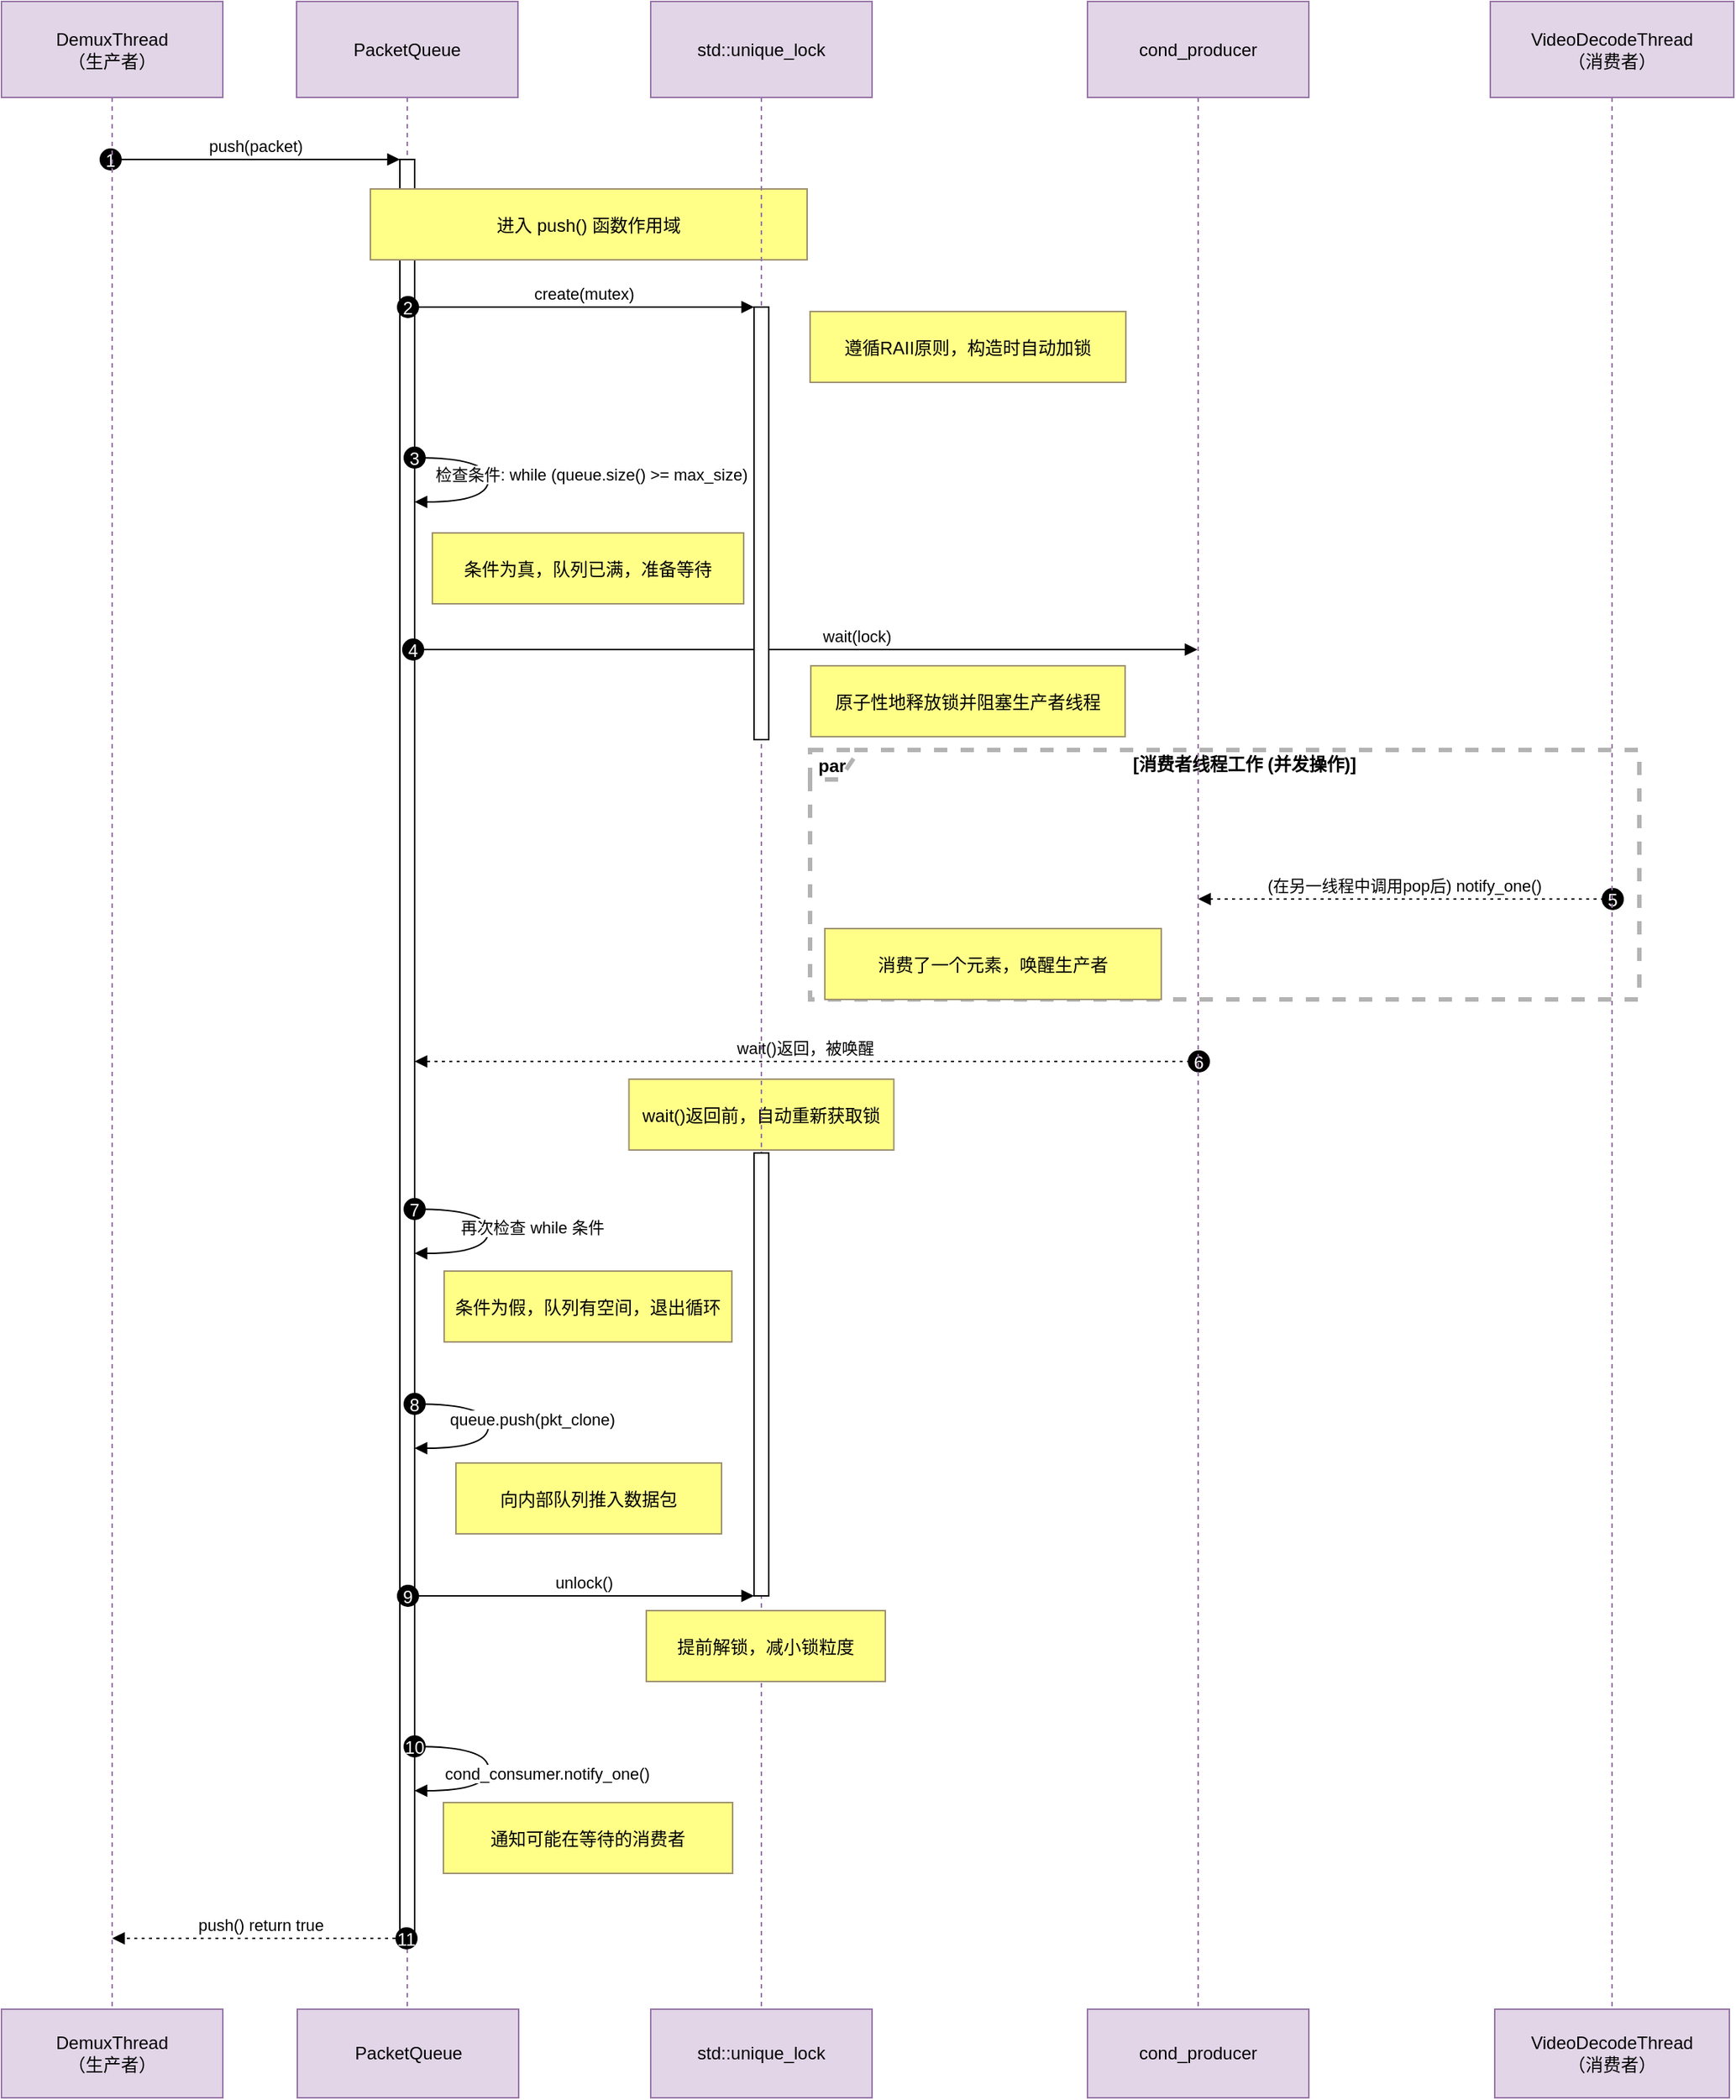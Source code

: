 <mxfile version="27.0.9">
  <diagram name="第 1 页" id="8TWieaRMOI8c3Zc7yjj-">
    <mxGraphModel dx="969" dy="700" grid="1" gridSize="10" guides="1" tooltips="1" connect="1" arrows="1" fold="1" page="1" pageScale="1" pageWidth="827" pageHeight="1169" math="0" shadow="0">
      <root>
        <mxCell id="0" />
        <mxCell id="1" parent="0" />
        <mxCell id="UHfxHu1KbDjbaWeIS8tC-2" value="PacketQueue" style="shape=umlLifeline;perimeter=lifelinePerimeter;whiteSpace=wrap;container=1;dropTarget=0;collapsible=0;recursiveResize=0;outlineConnect=0;portConstraint=eastwest;newEdgeStyle={&quot;edgeStyle&quot;:&quot;elbowEdgeStyle&quot;,&quot;elbow&quot;:&quot;vertical&quot;,&quot;curved&quot;:0,&quot;rounded&quot;:0};size=65;fillColor=#e1d5e7;strokeColor=#9673a6;" parent="1" vertex="1">
          <mxGeometry x="240" y="40" width="150" height="1360" as="geometry" />
        </mxCell>
        <mxCell id="UHfxHu1KbDjbaWeIS8tC-3" value="" style="points=[];perimeter=orthogonalPerimeter;outlineConnect=0;targetShapes=umlLifeline;portConstraint=eastwest;newEdgeStyle={&quot;edgeStyle&quot;:&quot;elbowEdgeStyle&quot;,&quot;elbow&quot;:&quot;vertical&quot;,&quot;curved&quot;:0,&quot;rounded&quot;:0}" parent="UHfxHu1KbDjbaWeIS8tC-2" vertex="1">
          <mxGeometry x="70" y="107" width="10" height="1203" as="geometry" />
        </mxCell>
        <mxCell id="UHfxHu1KbDjbaWeIS8tC-9" value="par" style="shape=umlFrame;dashed=1;pointerEvents=0;dropTarget=0;strokeColor=#B3B3B3;height=20;width=30;fontStyle=1;strokeWidth=3;" parent="1" vertex="1">
          <mxGeometry x="588" y="547" width="562" height="169" as="geometry" />
        </mxCell>
        <mxCell id="UHfxHu1KbDjbaWeIS8tC-10" value="[消费者线程工作 (并发操作)]" style="text;strokeColor=none;fillColor=none;align=center;verticalAlign=middle;whiteSpace=wrap;fontStyle=1" parent="UHfxHu1KbDjbaWeIS8tC-9" vertex="1">
          <mxGeometry x="26.933" width="535.067" height="20" as="geometry" />
        </mxCell>
        <mxCell id="UHfxHu1KbDjbaWeIS8tC-11" value="push(packet)" style="verticalAlign=bottom;edgeStyle=elbowEdgeStyle;elbow=vertical;curved=0;rounded=0;endArrow=block;" parent="1" source="UHfxHu1KbDjbaWeIS8tC-1" target="UHfxHu1KbDjbaWeIS8tC-3" edge="1">
          <mxGeometry relative="1" as="geometry">
            <Array as="points">
              <mxPoint x="222" y="147" />
            </Array>
          </mxGeometry>
        </mxCell>
        <mxCell id="UHfxHu1KbDjbaWeIS8tC-12" value="1" style="ellipse;aspect=fixed;fillColor=#000000;align=center;fontColor=#FFFFFF;" parent="UHfxHu1KbDjbaWeIS8tC-11" vertex="1">
          <mxGeometry width="14" height="14" relative="1" as="geometry">
            <mxPoint x="-105.5" y="-7" as="offset" />
          </mxGeometry>
        </mxCell>
        <mxCell id="UHfxHu1KbDjbaWeIS8tC-13" value="create(mutex)" style="verticalAlign=bottom;edgeStyle=elbowEdgeStyle;elbow=vertical;curved=0;rounded=0;endArrow=block;" parent="1" source="UHfxHu1KbDjbaWeIS8tC-3" target="UHfxHu1KbDjbaWeIS8tC-5" edge="1">
          <mxGeometry relative="1" as="geometry">
            <Array as="points">
              <mxPoint x="447" y="247" />
            </Array>
          </mxGeometry>
        </mxCell>
        <mxCell id="UHfxHu1KbDjbaWeIS8tC-14" value="2" style="ellipse;aspect=fixed;fillColor=#000000;align=center;fontColor=#FFFFFF;" parent="UHfxHu1KbDjbaWeIS8tC-13" vertex="1">
          <mxGeometry width="14" height="14" relative="1" as="geometry">
            <mxPoint x="-126.5" y="-7" as="offset" />
          </mxGeometry>
        </mxCell>
        <mxCell id="UHfxHu1KbDjbaWeIS8tC-15" value="检查条件: while (queue.size() &gt;= max_size)" style="curved=1;endArrow=block;rounded=0;" parent="1" source="UHfxHu1KbDjbaWeIS8tC-3" target="UHfxHu1KbDjbaWeIS8tC-3" edge="1">
          <mxGeometry x="-0.061" y="70" relative="1" as="geometry">
            <Array as="points">
              <mxPoint x="370" y="349" />
              <mxPoint x="370" y="379" />
            </Array>
            <mxPoint as="offset" />
          </mxGeometry>
        </mxCell>
        <mxCell id="UHfxHu1KbDjbaWeIS8tC-16" value="3" style="ellipse;aspect=fixed;fillColor=#000000;align=center;fontColor=#FFFFFF;" parent="UHfxHu1KbDjbaWeIS8tC-15" vertex="1">
          <mxGeometry width="14" height="14" relative="1" as="geometry">
            <mxPoint x="-57" y="-22" as="offset" />
          </mxGeometry>
        </mxCell>
        <mxCell id="UHfxHu1KbDjbaWeIS8tC-17" value="wait(lock)" style="verticalAlign=bottom;edgeStyle=elbowEdgeStyle;elbow=vertical;curved=0;rounded=0;endArrow=block;" parent="1" source="UHfxHu1KbDjbaWeIS8tC-3" target="UHfxHu1KbDjbaWeIS8tC-7" edge="1">
          <mxGeometry x="0.131" relative="1" as="geometry">
            <Array as="points">
              <mxPoint x="594" y="479" />
            </Array>
            <mxPoint as="offset" />
          </mxGeometry>
        </mxCell>
        <mxCell id="UHfxHu1KbDjbaWeIS8tC-18" value="4" style="ellipse;aspect=fixed;fillColor=#000000;align=center;fontColor=#FFFFFF;" parent="UHfxHu1KbDjbaWeIS8tC-17" vertex="1">
          <mxGeometry width="14" height="14" relative="1" as="geometry">
            <mxPoint x="-273.5" y="-7" as="offset" />
          </mxGeometry>
        </mxCell>
        <mxCell id="UHfxHu1KbDjbaWeIS8tC-19" value="(在另一线程中调用pop后) notify_one()" style="verticalAlign=bottom;edgeStyle=elbowEdgeStyle;elbow=vertical;curved=0;rounded=0;dashed=1;dashPattern=2 3;endArrow=block;" parent="1" source="UHfxHu1KbDjbaWeIS8tC-8" target="UHfxHu1KbDjbaWeIS8tC-7" edge="1">
          <mxGeometry relative="1" as="geometry">
            <Array as="points">
              <mxPoint x="1039" y="648" />
            </Array>
          </mxGeometry>
        </mxCell>
        <mxCell id="UHfxHu1KbDjbaWeIS8tC-20" value="5" style="ellipse;aspect=fixed;fillColor=#000000;align=center;fontColor=#FFFFFF;" parent="UHfxHu1KbDjbaWeIS8tC-19" vertex="1">
          <mxGeometry width="14" height="14" relative="1" as="geometry">
            <mxPoint x="134" y="-7" as="offset" />
          </mxGeometry>
        </mxCell>
        <mxCell id="UHfxHu1KbDjbaWeIS8tC-21" value="wait()返回，被唤醒" style="verticalAlign=bottom;edgeStyle=elbowEdgeStyle;elbow=vertical;curved=0;rounded=0;dashed=1;dashPattern=2 3;endArrow=block;" parent="1" source="UHfxHu1KbDjbaWeIS8tC-7" target="UHfxHu1KbDjbaWeIS8tC-3" edge="1">
          <mxGeometry relative="1" as="geometry">
            <Array as="points">
              <mxPoint x="597" y="758" />
            </Array>
          </mxGeometry>
        </mxCell>
        <mxCell id="UHfxHu1KbDjbaWeIS8tC-22" value="6" style="ellipse;aspect=fixed;fillColor=#000000;align=center;fontColor=#FFFFFF;" parent="UHfxHu1KbDjbaWeIS8tC-21" vertex="1">
          <mxGeometry width="14" height="14" relative="1" as="geometry">
            <mxPoint x="259.5" y="-7" as="offset" />
          </mxGeometry>
        </mxCell>
        <mxCell id="UHfxHu1KbDjbaWeIS8tC-23" value="再次检查 while 条件" style="curved=1;endArrow=block;rounded=0;" parent="1" source="UHfxHu1KbDjbaWeIS8tC-3" target="UHfxHu1KbDjbaWeIS8tC-3" edge="1">
          <mxGeometry x="-0.046" y="30" relative="1" as="geometry">
            <Array as="points">
              <mxPoint x="370" y="858" />
              <mxPoint x="370" y="888" />
            </Array>
            <mxPoint as="offset" />
          </mxGeometry>
        </mxCell>
        <mxCell id="UHfxHu1KbDjbaWeIS8tC-24" value="7" style="ellipse;aspect=fixed;fillColor=#000000;align=center;fontColor=#FFFFFF;" parent="UHfxHu1KbDjbaWeIS8tC-23" vertex="1">
          <mxGeometry width="14" height="14" relative="1" as="geometry">
            <mxPoint x="-57" y="-22" as="offset" />
          </mxGeometry>
        </mxCell>
        <mxCell id="UHfxHu1KbDjbaWeIS8tC-25" value="queue.push(pkt_clone)" style="curved=1;endArrow=block;rounded=0;" parent="1" source="UHfxHu1KbDjbaWeIS8tC-3" target="UHfxHu1KbDjbaWeIS8tC-3" edge="1">
          <mxGeometry x="-0.077" y="30" relative="1" as="geometry">
            <Array as="points">
              <mxPoint x="370" y="990" />
              <mxPoint x="370" y="1020" />
            </Array>
            <mxPoint as="offset" />
          </mxGeometry>
        </mxCell>
        <mxCell id="UHfxHu1KbDjbaWeIS8tC-26" value="8" style="ellipse;aspect=fixed;fillColor=#000000;align=center;fontColor=#FFFFFF;" parent="UHfxHu1KbDjbaWeIS8tC-25" vertex="1">
          <mxGeometry width="14" height="14" relative="1" as="geometry">
            <mxPoint x="-57" y="-22" as="offset" />
          </mxGeometry>
        </mxCell>
        <mxCell id="UHfxHu1KbDjbaWeIS8tC-27" value="unlock()" style="verticalAlign=bottom;edgeStyle=elbowEdgeStyle;elbow=vertical;curved=0;rounded=0;endArrow=block;" parent="1" source="UHfxHu1KbDjbaWeIS8tC-3" target="UHfxHu1KbDjbaWeIS8tC-68" edge="1">
          <mxGeometry relative="1" as="geometry">
            <Array as="points">
              <mxPoint x="447" y="1120" />
            </Array>
            <mxPoint x="556.0" y="1120" as="targetPoint" />
          </mxGeometry>
        </mxCell>
        <mxCell id="UHfxHu1KbDjbaWeIS8tC-28" value="9" style="ellipse;aspect=fixed;fillColor=#000000;align=center;fontColor=#FFFFFF;" parent="UHfxHu1KbDjbaWeIS8tC-27" vertex="1">
          <mxGeometry width="14" height="14" relative="1" as="geometry">
            <mxPoint x="-126.5" y="-7" as="offset" />
          </mxGeometry>
        </mxCell>
        <mxCell id="UHfxHu1KbDjbaWeIS8tC-29" value="cond_consumer.notify_one()" style="curved=1;endArrow=block;rounded=0;" parent="1" source="UHfxHu1KbDjbaWeIS8tC-3" target="UHfxHu1KbDjbaWeIS8tC-3" edge="1">
          <mxGeometry x="0.046" y="40" relative="1" as="geometry">
            <Array as="points">
              <mxPoint x="370" y="1222" />
              <mxPoint x="370" y="1252" />
            </Array>
            <mxPoint as="offset" />
          </mxGeometry>
        </mxCell>
        <mxCell id="UHfxHu1KbDjbaWeIS8tC-30" value="10" style="ellipse;aspect=fixed;fillColor=#000000;align=center;fontColor=#FFFFFF;" parent="UHfxHu1KbDjbaWeIS8tC-29" vertex="1">
          <mxGeometry width="14" height="14" relative="1" as="geometry">
            <mxPoint x="-57" y="-22" as="offset" />
          </mxGeometry>
        </mxCell>
        <mxCell id="UHfxHu1KbDjbaWeIS8tC-31" value="push() return true" style="verticalAlign=bottom;edgeStyle=elbowEdgeStyle;elbow=vertical;curved=0;rounded=0;dashed=1;dashPattern=2 3;endArrow=block;" parent="1" source="UHfxHu1KbDjbaWeIS8tC-3" target="UHfxHu1KbDjbaWeIS8tC-1" edge="1">
          <mxGeometry relative="1" as="geometry">
            <Array as="points">
              <mxPoint x="225" y="1352" />
            </Array>
          </mxGeometry>
        </mxCell>
        <mxCell id="UHfxHu1KbDjbaWeIS8tC-32" value="11" style="ellipse;aspect=fixed;fillColor=#000000;align=center;fontColor=#FFFFFF;" parent="UHfxHu1KbDjbaWeIS8tC-31" vertex="1">
          <mxGeometry width="14" height="14" relative="1" as="geometry">
            <mxPoint x="91.5" y="-7" as="offset" />
          </mxGeometry>
        </mxCell>
        <mxCell id="UHfxHu1KbDjbaWeIS8tC-33" value="进入 push() 函数作用域" style="fillColor=#ffff88;strokeColor=#9E916F;" parent="1" vertex="1">
          <mxGeometry x="290" y="167" width="296" height="48" as="geometry" />
        </mxCell>
        <mxCell id="UHfxHu1KbDjbaWeIS8tC-34" value="遵循RAII原则，构造时自动加锁" style="fillColor=#ffff88;strokeColor=#9E916F;" parent="1" vertex="1">
          <mxGeometry x="588" y="250" width="214" height="48" as="geometry" />
        </mxCell>
        <mxCell id="UHfxHu1KbDjbaWeIS8tC-35" value="条件为真，队列已满，准备等待" style="fillColor=#ffff88;strokeColor=#9E916F;" parent="1" vertex="1">
          <mxGeometry x="332" y="400" width="211" height="48" as="geometry" />
        </mxCell>
        <mxCell id="UHfxHu1KbDjbaWeIS8tC-36" value="原子性地释放锁并阻塞生产者线程" style="fillColor=#ffff88;strokeColor=#9E916F;" parent="1" vertex="1">
          <mxGeometry x="588.5" y="490" width="213" height="48" as="geometry" />
        </mxCell>
        <mxCell id="UHfxHu1KbDjbaWeIS8tC-37" value="消费了一个元素，唤醒生产者" style="fillColor=#ffff88;strokeColor=#9E916F;" parent="1" vertex="1">
          <mxGeometry x="598" y="668" width="228" height="48" as="geometry" />
        </mxCell>
        <mxCell id="UHfxHu1KbDjbaWeIS8tC-38" value="wait()返回前，自动重新获取锁" style="fillColor=#ffff88;strokeColor=#9E916F;" parent="1" vertex="1">
          <mxGeometry x="465.25" y="770" width="179.5" height="48" as="geometry" />
        </mxCell>
        <mxCell id="UHfxHu1KbDjbaWeIS8tC-39" value="条件为假，队列有空间，退出循环" style="fillColor=#ffff88;strokeColor=#9E916F;" parent="1" vertex="1">
          <mxGeometry x="340" y="900" width="195" height="48" as="geometry" />
        </mxCell>
        <mxCell id="UHfxHu1KbDjbaWeIS8tC-40" value="向内部队列推入数据包" style="fillColor=#ffff88;strokeColor=#9E916F;" parent="1" vertex="1">
          <mxGeometry x="348" y="1030" width="180" height="48" as="geometry" />
        </mxCell>
        <mxCell id="UHfxHu1KbDjbaWeIS8tC-42" value="通知可能在等待的消费者" style="fillColor=#ffff88;strokeColor=#9E916F;" parent="1" vertex="1">
          <mxGeometry x="339.5" y="1260" width="196" height="48" as="geometry" />
        </mxCell>
        <mxCell id="UHfxHu1KbDjbaWeIS8tC-53" value="" style="group" parent="1" vertex="1" connectable="0">
          <mxGeometry x="40" y="40" width="150" height="1420" as="geometry" />
        </mxCell>
        <mxCell id="UHfxHu1KbDjbaWeIS8tC-1" value="DemuxThread&#xa;（生产者）" style="shape=umlLifeline;perimeter=lifelinePerimeter;whiteSpace=wrap;container=1;dropTarget=0;collapsible=0;recursiveResize=0;outlineConnect=0;portConstraint=eastwest;newEdgeStyle={&quot;edgeStyle&quot;:&quot;elbowEdgeStyle&quot;,&quot;elbow&quot;:&quot;vertical&quot;,&quot;curved&quot;:0,&quot;rounded&quot;:0};size=65;fillColor=#e1d5e7;strokeColor=#9673a6;" parent="UHfxHu1KbDjbaWeIS8tC-53" vertex="1">
          <mxGeometry width="150" height="1360" as="geometry" />
        </mxCell>
        <mxCell id="UHfxHu1KbDjbaWeIS8tC-45" value="DemuxThread&lt;br style=&quot;padding: 0px; margin: 0px;&quot;&gt;（生产者）" style="rounded=0;whiteSpace=wrap;html=1;fillColor=#e1d5e7;strokeColor=#9673a6;" parent="UHfxHu1KbDjbaWeIS8tC-53" vertex="1">
          <mxGeometry y="1360" width="150" height="60" as="geometry" />
        </mxCell>
        <mxCell id="UHfxHu1KbDjbaWeIS8tC-54" value="PacketQueue" style="rounded=0;whiteSpace=wrap;html=1;fillColor=#e1d5e7;strokeColor=#9673a6;" parent="1" vertex="1">
          <mxGeometry x="240.5" y="1400" width="150" height="60" as="geometry" />
        </mxCell>
        <mxCell id="UHfxHu1KbDjbaWeIS8tC-61" value="" style="group" parent="1" vertex="1" connectable="0">
          <mxGeometry x="776" y="40" width="150" height="1420" as="geometry" />
        </mxCell>
        <mxCell id="UHfxHu1KbDjbaWeIS8tC-7" value="cond_producer" style="shape=umlLifeline;perimeter=lifelinePerimeter;whiteSpace=wrap;container=1;dropTarget=0;collapsible=0;recursiveResize=0;outlineConnect=0;portConstraint=eastwest;newEdgeStyle={&quot;edgeStyle&quot;:&quot;elbowEdgeStyle&quot;,&quot;elbow&quot;:&quot;vertical&quot;,&quot;curved&quot;:0,&quot;rounded&quot;:0};size=65;fillColor=#e1d5e7;strokeColor=#9673a6;" parent="UHfxHu1KbDjbaWeIS8tC-61" vertex="1">
          <mxGeometry width="150" height="1360" as="geometry" />
        </mxCell>
        <mxCell id="UHfxHu1KbDjbaWeIS8tC-60" value="cond_producer" style="rounded=0;whiteSpace=wrap;html=1;fillColor=#e1d5e7;strokeColor=#9673a6;" parent="UHfxHu1KbDjbaWeIS8tC-61" vertex="1">
          <mxGeometry y="1360" width="150" height="60" as="geometry" />
        </mxCell>
        <mxCell id="UHfxHu1KbDjbaWeIS8tC-64" value="" style="group" parent="1" vertex="1" connectable="0">
          <mxGeometry x="1049" y="40" width="165" height="1420" as="geometry" />
        </mxCell>
        <mxCell id="UHfxHu1KbDjbaWeIS8tC-8" value="VideoDecodeThread&#xa;（消费者）" style="shape=umlLifeline;perimeter=lifelinePerimeter;whiteSpace=wrap;container=1;dropTarget=0;collapsible=0;recursiveResize=0;outlineConnect=0;portConstraint=eastwest;newEdgeStyle={&quot;edgeStyle&quot;:&quot;elbowEdgeStyle&quot;,&quot;elbow&quot;:&quot;vertical&quot;,&quot;curved&quot;:0,&quot;rounded&quot;:0};size=65;fillColor=#e1d5e7;strokeColor=#9673a6;" parent="UHfxHu1KbDjbaWeIS8tC-64" vertex="1">
          <mxGeometry width="165" height="1360" as="geometry" />
        </mxCell>
        <mxCell id="UHfxHu1KbDjbaWeIS8tC-62" value="VideoDecodeThread&lt;br style=&quot;padding: 0px; margin: 0px;&quot;&gt;（消费者）" style="rounded=0;whiteSpace=wrap;html=1;fillColor=#e1d5e7;strokeColor=#9673a6;" parent="UHfxHu1KbDjbaWeIS8tC-64" vertex="1">
          <mxGeometry x="3" y="1360" width="159" height="60" as="geometry" />
        </mxCell>
        <mxCell id="UHfxHu1KbDjbaWeIS8tC-65" value="" style="group" parent="1" vertex="1" connectable="0">
          <mxGeometry x="480" y="40" width="159" height="1420" as="geometry" />
        </mxCell>
        <mxCell id="UHfxHu1KbDjbaWeIS8tC-66" value="std::unique_lock" style="shape=umlLifeline;perimeter=lifelinePerimeter;whiteSpace=wrap;container=1;dropTarget=0;collapsible=0;recursiveResize=0;outlineConnect=0;portConstraint=eastwest;newEdgeStyle={&quot;edgeStyle&quot;:&quot;elbowEdgeStyle&quot;,&quot;elbow&quot;:&quot;vertical&quot;,&quot;curved&quot;:0,&quot;rounded&quot;:0};size=65;fillColor=#e1d5e7;strokeColor=#9673a6;" parent="UHfxHu1KbDjbaWeIS8tC-65" vertex="1">
          <mxGeometry width="150" height="1360" as="geometry" />
        </mxCell>
        <mxCell id="UHfxHu1KbDjbaWeIS8tC-68" value="" style="points=[];perimeter=orthogonalPerimeter;outlineConnect=0;targetShapes=umlLifeline;portConstraint=eastwest;newEdgeStyle={&quot;edgeStyle&quot;:&quot;elbowEdgeStyle&quot;,&quot;elbow&quot;:&quot;vertical&quot;,&quot;curved&quot;:0,&quot;rounded&quot;:0}" parent="UHfxHu1KbDjbaWeIS8tC-66" vertex="1">
          <mxGeometry x="70" y="780" width="10" height="300" as="geometry" />
        </mxCell>
        <mxCell id="UHfxHu1KbDjbaWeIS8tC-5" value="" style="points=[];perimeter=orthogonalPerimeter;outlineConnect=0;targetShapes=umlLifeline;portConstraint=eastwest;newEdgeStyle={&quot;edgeStyle&quot;:&quot;elbowEdgeStyle&quot;,&quot;elbow&quot;:&quot;vertical&quot;,&quot;curved&quot;:0,&quot;rounded&quot;:0}" parent="UHfxHu1KbDjbaWeIS8tC-66" vertex="1">
          <mxGeometry x="70" y="207" width="10" height="293" as="geometry" />
        </mxCell>
        <mxCell id="UHfxHu1KbDjbaWeIS8tC-69" value="std::unique_lock" style="rounded=0;whiteSpace=wrap;html=1;fillColor=#e1d5e7;strokeColor=#9673a6;" parent="UHfxHu1KbDjbaWeIS8tC-65" vertex="1">
          <mxGeometry y="1360" width="150" height="60" as="geometry" />
        </mxCell>
        <mxCell id="UHfxHu1KbDjbaWeIS8tC-41" value="提前解锁，减小锁粒度" style="fillColor=#ffff88;strokeColor=#9E916F;" parent="1" vertex="1">
          <mxGeometry x="477" y="1130" width="162" height="48" as="geometry" />
        </mxCell>
      </root>
    </mxGraphModel>
  </diagram>
</mxfile>
